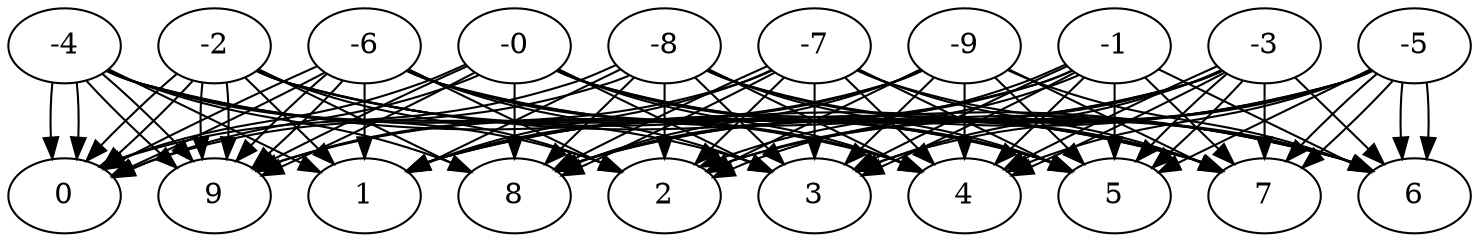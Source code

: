 digraph {
  0-0;
  0-1;
  0-2;
  0-3;
  0-4;
  0-5;
  0-6;
  0-7;
  0-8;
  0-9;
  1-0;
  1-1;
  1-2;
  1-3;
  1-4;
  1-5;
  1-6;
  1-7;
  1-8;
  1-9;
  2-0;
  2-1;
  2-2;
  2-3;
  2-4;
  2-5;
  2-6;
  2-7;
  2-8;
  2-9;
  3-0;
  3-1;
  3-2;
  3-3;
  3-4;
  3-5;
  3-6;
  3-7;
  3-8;
  3-9;
  4-0;
  4-1;
  4-2;
  4-3;
  4-4;
  4-5;
  4-6;
  4-7;
  4-8;
  4-9;
  5-0;
  5-1;
  5-2;
  5-3;
  5-4;
  5-5;
  5-6;
  5-7;
  5-8;
  5-9;
  6-0;
  6-1;
  6-2;
  6-3;
  6-4;
  6-5;
  6-6;
  6-7;
  6-8;
  6-9;
  7-0;
  7-1;
  7-2;
  7-3;
  7-4;
  7-5;
  7-6;
  7-7;
  7-8;
  7-9;
  8-0;
  8-1;
  8-2;
  8-3;
  8-4;
  8-5;
  8-6;
  8-7;
  8-8;
  8-9;
  9-0;
  9-1;
  9-2;
  9-3;
  9-4;
  9-5;
  9-6;
  9-7;
  9-8;
  9-9;
  1-0 -> 0-0;
  0-0 -> 0-1;
  0-1 -> 1-1;
  1-1 -> 2-1;
  2-1 -> 2-0;
  2-0 -> 3-0;
  3-0 -> 4-0;
  4-0 -> 5-0;
  5-0 -> 6-0;
  6-0 -> 7-0;
  7-0 -> 8-0;
  8-0 -> 9-0;
  9-0 -> 9-1;
  9-1 -> 8-1;
  8-1 -> 7-1;
  7-1 -> 6-1;
  6-1 -> 5-1;
  5-1 -> 4-1;
  4-1 -> 3-1;
  3-1 -> 3-2;
  3-2 -> 2-2;
  2-2 -> 1-2;
  1-2 -> 0-2;
  0-2 -> 0-3;
  0-3 -> 1-3;
  1-3 -> 2-3;
  2-3 -> 3-3;
  3-3 -> 4-3;
  4-3 -> 4-2;
  4-2 -> 5-2;
  5-2 -> 6-2;
  6-2 -> 7-2;
  7-2 -> 8-2;
  8-2 -> 9-2;
  9-2 -> 9-3;
  9-3 -> 8-3;
  8-3 -> 7-3;
  7-3 -> 6-3;
  6-3 -> 5-3;
  5-3 -> 5-4;
  5-4 -> 4-4;
  4-4 -> 3-4;
  3-4 -> 2-4;
  2-4 -> 1-4;
  1-4 -> 0-4;
  0-4 -> 0-5;
  0-5 -> 1-5;
  1-5 -> 2-5;
  2-5 -> 3-5;
  3-5 -> 4-5;
  4-5 -> 5-5;
  5-5 -> 6-5;
  6-5 -> 6-4;
  6-4 -> 7-4;
  7-4 -> 8-4;
  8-4 -> 9-4;
  9-4 -> 9-5;
  9-5 -> 8-5;
  8-5 -> 7-5;
  7-5 -> 7-6;
  7-6 -> 6-6;
  6-6 -> 5-6;
  5-6 -> 4-6;
  4-6 -> 3-6;
  3-6 -> 2-6;
  2-6 -> 1-6;
  1-6 -> 0-6;
  0-6 -> 0-7;
  0-7 -> 1-7;
  1-7 -> 2-7;
  2-7 -> 3-7;
  3-7 -> 4-7;
  4-7 -> 5-7;
  5-7 -> 6-7;
  6-7 -> 7-7;
  7-7 -> 8-7;
  8-7 -> 8-6;
  8-6 -> 9-6;
  9-6 -> 9-7;
  9-7 -> 9-8;
  9-8 -> 8-8;
  8-8 -> 7-8;
  7-8 -> 6-8;
  6-8 -> 5-8;
  5-8 -> 4-8;
  4-8 -> 3-8;
  3-8 -> 2-8;
  2-8 -> 1-8;
  1-8 -> 0-8;
  0-8 -> 0-9;
  0-9 -> 1-9;
  1-9 -> 2-9;
  2-9 -> 3-9;
  3-9 -> 4-9;
  4-9 -> 5-9;
  5-9 -> 6-9;
  6-9 -> 7-9;
  7-9 -> 8-9;
  8-9 -> 9-9;
}